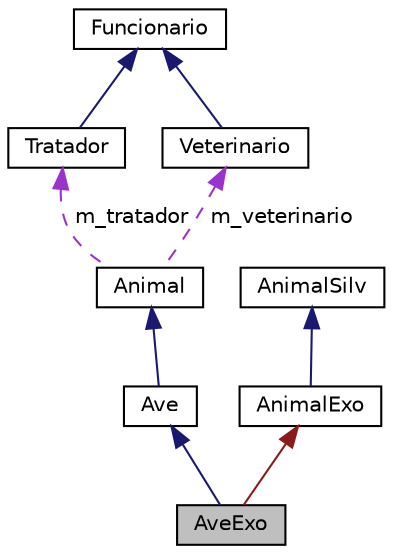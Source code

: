 digraph "AveExo"
{
  edge [fontname="Helvetica",fontsize="10",labelfontname="Helvetica",labelfontsize="10"];
  node [fontname="Helvetica",fontsize="10",shape=record];
  Node5 [label="AveExo",height=0.2,width=0.4,color="black", fillcolor="grey75", style="filled", fontcolor="black"];
  Node6 -> Node5 [dir="back",color="midnightblue",fontsize="10",style="solid",fontname="Helvetica"];
  Node6 [label="Ave",height=0.2,width=0.4,color="black", fillcolor="white", style="filled",URL="$class_ave.html"];
  Node7 -> Node6 [dir="back",color="midnightblue",fontsize="10",style="solid",fontname="Helvetica"];
  Node7 [label="Animal",height=0.2,width=0.4,color="black", fillcolor="white", style="filled",URL="$class_animal.html",tooltip="Classe base para todos os grupos de animais. "];
  Node8 -> Node7 [dir="back",color="darkorchid3",fontsize="10",style="dashed",label=" m_tratador" ,fontname="Helvetica"];
  Node8 [label="Tratador",height=0.2,width=0.4,color="black", fillcolor="white", style="filled",URL="$class_tratador.html"];
  Node9 -> Node8 [dir="back",color="midnightblue",fontsize="10",style="solid",fontname="Helvetica"];
  Node9 [label="Funcionario",height=0.2,width=0.4,color="black", fillcolor="white", style="filled",URL="$class_funcionario.html"];
  Node10 -> Node7 [dir="back",color="darkorchid3",fontsize="10",style="dashed",label=" m_veterinario" ,fontname="Helvetica"];
  Node10 [label="Veterinario",height=0.2,width=0.4,color="black", fillcolor="white", style="filled",URL="$class_veterinario.html"];
  Node9 -> Node10 [dir="back",color="midnightblue",fontsize="10",style="solid",fontname="Helvetica"];
  Node11 -> Node5 [dir="back",color="firebrick4",fontsize="10",style="solid",fontname="Helvetica"];
  Node11 [label="AnimalExo",height=0.2,width=0.4,color="black", fillcolor="white", style="filled",URL="$class_animal_exo.html"];
  Node12 -> Node11 [dir="back",color="midnightblue",fontsize="10",style="solid",fontname="Helvetica"];
  Node12 [label="AnimalSilv",height=0.2,width=0.4,color="black", fillcolor="white", style="filled",URL="$class_animal_silv.html"];
}
